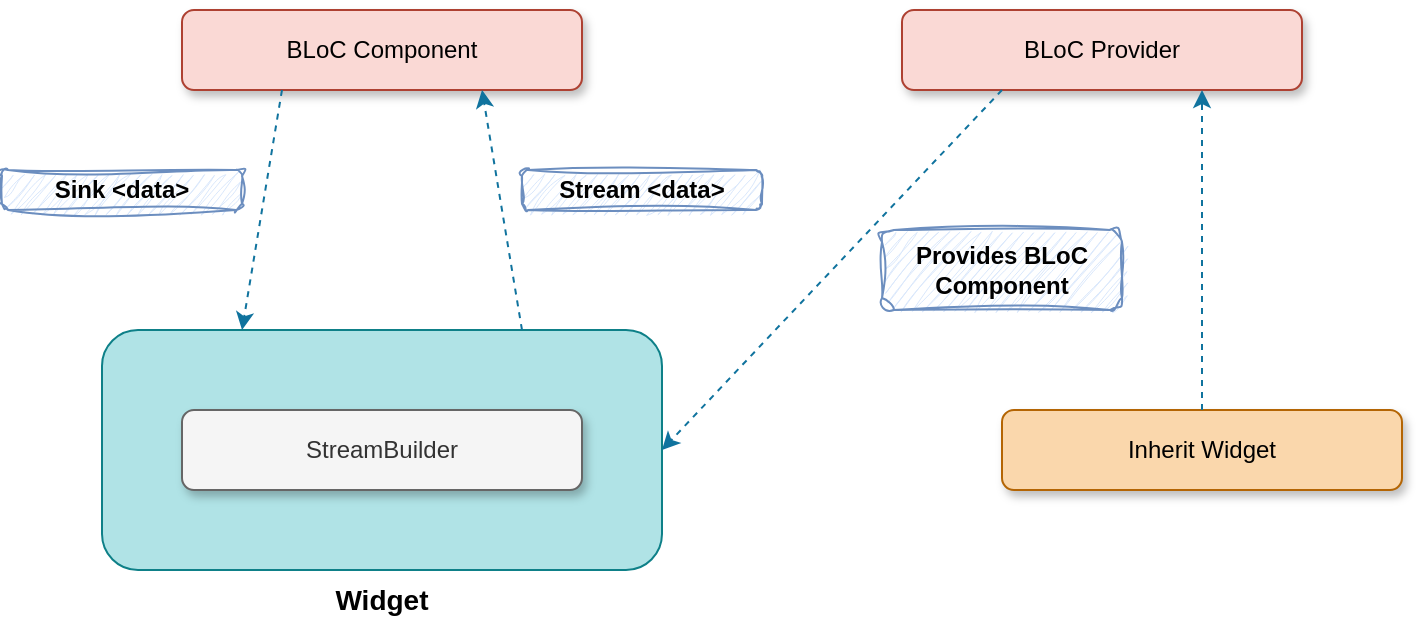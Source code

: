 <mxfile version="21.7.2" type="device" pages="2">
  <diagram name="Página-1" id="wphsPSu9RYf5fn-8DpfH">
    <mxGraphModel dx="1434" dy="750" grid="1" gridSize="10" guides="1" tooltips="1" connect="1" arrows="1" fold="1" page="1" pageScale="1" pageWidth="827" pageHeight="1169" math="0" shadow="0">
      <root>
        <mxCell id="0" />
        <mxCell id="1" parent="0" />
        <mxCell id="4tW2BDMvLssdk3xG9CJw-1" value="BLoC Component" style="rounded=1;whiteSpace=wrap;html=1;fillColor=#fad9d5;strokeColor=#ae4132;shadow=1;" vertex="1" parent="1">
          <mxGeometry x="160" y="40" width="200" height="40" as="geometry" />
        </mxCell>
        <mxCell id="4tW2BDMvLssdk3xG9CJw-3" value="Widget" style="rounded=1;whiteSpace=wrap;html=1;labelPosition=center;verticalLabelPosition=bottom;align=center;verticalAlign=top;fillColor=#b0e3e6;strokeColor=#0e8088;fontStyle=1;labelBackgroundColor=none;labelBorderColor=none;fontSize=14;" vertex="1" parent="1">
          <mxGeometry x="120" y="200" width="280" height="120" as="geometry" />
        </mxCell>
        <mxCell id="4tW2BDMvLssdk3xG9CJw-2" value="StreamBuilder" style="rounded=1;whiteSpace=wrap;html=1;glass=0;shadow=1;fillColor=#f5f5f5;strokeColor=#666666;fontColor=#333333;" vertex="1" parent="1">
          <mxGeometry x="160" y="240" width="200" height="40" as="geometry" />
        </mxCell>
        <mxCell id="4tW2BDMvLssdk3xG9CJw-4" value="BLoC Provider" style="rounded=1;whiteSpace=wrap;html=1;fillColor=#fad9d5;strokeColor=#ae4132;shadow=1;" vertex="1" parent="1">
          <mxGeometry x="520" y="40" width="200" height="40" as="geometry" />
        </mxCell>
        <mxCell id="4tW2BDMvLssdk3xG9CJw-5" value="Inherit Widget" style="rounded=1;whiteSpace=wrap;html=1;fillColor=#fad7ac;strokeColor=#b46504;shadow=1;" vertex="1" parent="1">
          <mxGeometry x="570" y="240" width="200" height="40" as="geometry" />
        </mxCell>
        <mxCell id="4tW2BDMvLssdk3xG9CJw-6" value="" style="endArrow=classic;html=1;rounded=0;exitX=0.75;exitY=0;exitDx=0;exitDy=0;entryX=0.75;entryY=1;entryDx=0;entryDy=0;fillColor=#b1ddf0;strokeColor=#10739e;dashed=1;" edge="1" parent="1" source="4tW2BDMvLssdk3xG9CJw-3" target="4tW2BDMvLssdk3xG9CJw-1">
          <mxGeometry width="50" height="50" relative="1" as="geometry">
            <mxPoint x="430" y="170" as="sourcePoint" />
            <mxPoint x="480" y="120" as="targetPoint" />
          </mxGeometry>
        </mxCell>
        <mxCell id="4tW2BDMvLssdk3xG9CJw-7" value="" style="endArrow=classic;html=1;rounded=0;exitX=0.25;exitY=1;exitDx=0;exitDy=0;entryX=0.25;entryY=0;entryDx=0;entryDy=0;fillColor=#b1ddf0;strokeColor=#10739e;dashed=1;" edge="1" parent="1" source="4tW2BDMvLssdk3xG9CJw-1" target="4tW2BDMvLssdk3xG9CJw-3">
          <mxGeometry width="50" height="50" relative="1" as="geometry">
            <mxPoint x="430" y="170" as="sourcePoint" />
            <mxPoint x="480" y="120" as="targetPoint" />
          </mxGeometry>
        </mxCell>
        <mxCell id="4tW2BDMvLssdk3xG9CJw-8" value="Stream &amp;lt;data&amp;gt;" style="text;html=1;strokeColor=#6c8ebf;fillColor=#dae8fc;align=center;verticalAlign=middle;whiteSpace=wrap;rounded=1;fontStyle=1;sketch=1;curveFitting=1;jiggle=2;" vertex="1" parent="1">
          <mxGeometry x="330" y="120" width="120" height="20" as="geometry" />
        </mxCell>
        <mxCell id="4tW2BDMvLssdk3xG9CJw-9" value="Sink &amp;lt;data&amp;gt;" style="text;html=1;strokeColor=#6c8ebf;fillColor=#dae8fc;align=center;verticalAlign=middle;whiteSpace=wrap;rounded=1;sketch=1;curveFitting=1;jiggle=2;fontStyle=1" vertex="1" parent="1">
          <mxGeometry x="70" y="120" width="120" height="20" as="geometry" />
        </mxCell>
        <mxCell id="4tW2BDMvLssdk3xG9CJw-10" value="" style="endArrow=classic;html=1;rounded=0;exitX=0.5;exitY=0;exitDx=0;exitDy=0;entryX=0.75;entryY=1;entryDx=0;entryDy=0;fillColor=#b1ddf0;strokeColor=#10739e;dashed=1;" edge="1" parent="1" source="4tW2BDMvLssdk3xG9CJw-5" target="4tW2BDMvLssdk3xG9CJw-4">
          <mxGeometry width="50" height="50" relative="1" as="geometry">
            <mxPoint x="430" y="170" as="sourcePoint" />
            <mxPoint x="480" y="120" as="targetPoint" />
          </mxGeometry>
        </mxCell>
        <mxCell id="4tW2BDMvLssdk3xG9CJw-11" value="" style="endArrow=classic;html=1;rounded=0;exitX=0.25;exitY=1;exitDx=0;exitDy=0;entryX=1;entryY=0.5;entryDx=0;entryDy=0;fillColor=#b1ddf0;strokeColor=#10739e;dashed=1;" edge="1" parent="1" source="4tW2BDMvLssdk3xG9CJw-4" target="4tW2BDMvLssdk3xG9CJw-3">
          <mxGeometry width="50" height="50" relative="1" as="geometry">
            <mxPoint x="430" y="170" as="sourcePoint" />
            <mxPoint x="480" y="120" as="targetPoint" />
          </mxGeometry>
        </mxCell>
        <mxCell id="4tW2BDMvLssdk3xG9CJw-12" value="Provides BLoC Component" style="text;html=1;strokeColor=#6c8ebf;fillColor=#dae8fc;align=center;verticalAlign=middle;whiteSpace=wrap;rounded=1;fontStyle=1;glass=0;sketch=1;curveFitting=1;jiggle=2;shadow=0;" vertex="1" parent="1">
          <mxGeometry x="510" y="150" width="120" height="40" as="geometry" />
        </mxCell>
      </root>
    </mxGraphModel>
  </diagram>
  <diagram id="36hP3hh1LlDbwFe-mMmj" name="Página-2">
    <mxGraphModel dx="1434" dy="750" grid="1" gridSize="10" guides="1" tooltips="1" connect="1" arrows="1" fold="1" page="1" pageScale="1" pageWidth="827" pageHeight="1169" math="0" shadow="0">
      <root>
        <mxCell id="0" />
        <mxCell id="1" parent="0" />
        <mxCell id="mQnKA7M2m9TNRPXBzm6n-5" value="BLoC" style="rounded=1;whiteSpace=wrap;html=1;fontStyle=1;labelPosition=center;verticalLabelPosition=top;align=center;verticalAlign=bottom;fontSize=16;fontColor=#67AB9F;strokeColor=#67AB9F;" vertex="1" parent="1">
          <mxGeometry x="40" y="80" width="180" height="270" as="geometry" />
        </mxCell>
        <mxCell id="mQnKA7M2m9TNRPXBzm6n-1" value="Events &amp;amp; Actions" style="text;html=1;strokeColor=#0e8088;fillColor=#b0e3e6;align=center;verticalAlign=middle;whiteSpace=wrap;rounded=1;fontStyle=1;glass=0;sketch=1;curveFitting=1;jiggle=2;shadow=0;" vertex="1" parent="1">
          <mxGeometry x="70" y="110" width="120" height="40" as="geometry" />
        </mxCell>
        <mxCell id="mQnKA7M2m9TNRPXBzm6n-2" value="States" style="text;html=1;strokeColor=#0e8088;fillColor=#b0e3e6;align=center;verticalAlign=middle;whiteSpace=wrap;rounded=1;fontStyle=1;glass=0;sketch=1;curveFitting=1;jiggle=2;shadow=0;" vertex="1" parent="1">
          <mxGeometry x="70" y="170" width="120" height="40" as="geometry" />
        </mxCell>
        <mxCell id="mQnKA7M2m9TNRPXBzm6n-3" value="BLoC" style="text;html=1;strokeColor=#0e8088;fillColor=#b0e3e6;align=center;verticalAlign=middle;whiteSpace=wrap;rounded=1;fontStyle=1;glass=0;sketch=1;curveFitting=1;jiggle=2;shadow=0;" vertex="1" parent="1">
          <mxGeometry x="70" y="230" width="120" height="40" as="geometry" />
        </mxCell>
        <mxCell id="mQnKA7M2m9TNRPXBzm6n-4" value="Stream" style="text;html=1;strokeColor=#0e8088;fillColor=#b0e3e6;align=center;verticalAlign=middle;whiteSpace=wrap;rounded=1;fontStyle=1;glass=0;sketch=1;curveFitting=1;jiggle=2;shadow=0;" vertex="1" parent="1">
          <mxGeometry x="70" y="290" width="120" height="40" as="geometry" />
        </mxCell>
      </root>
    </mxGraphModel>
  </diagram>
</mxfile>
